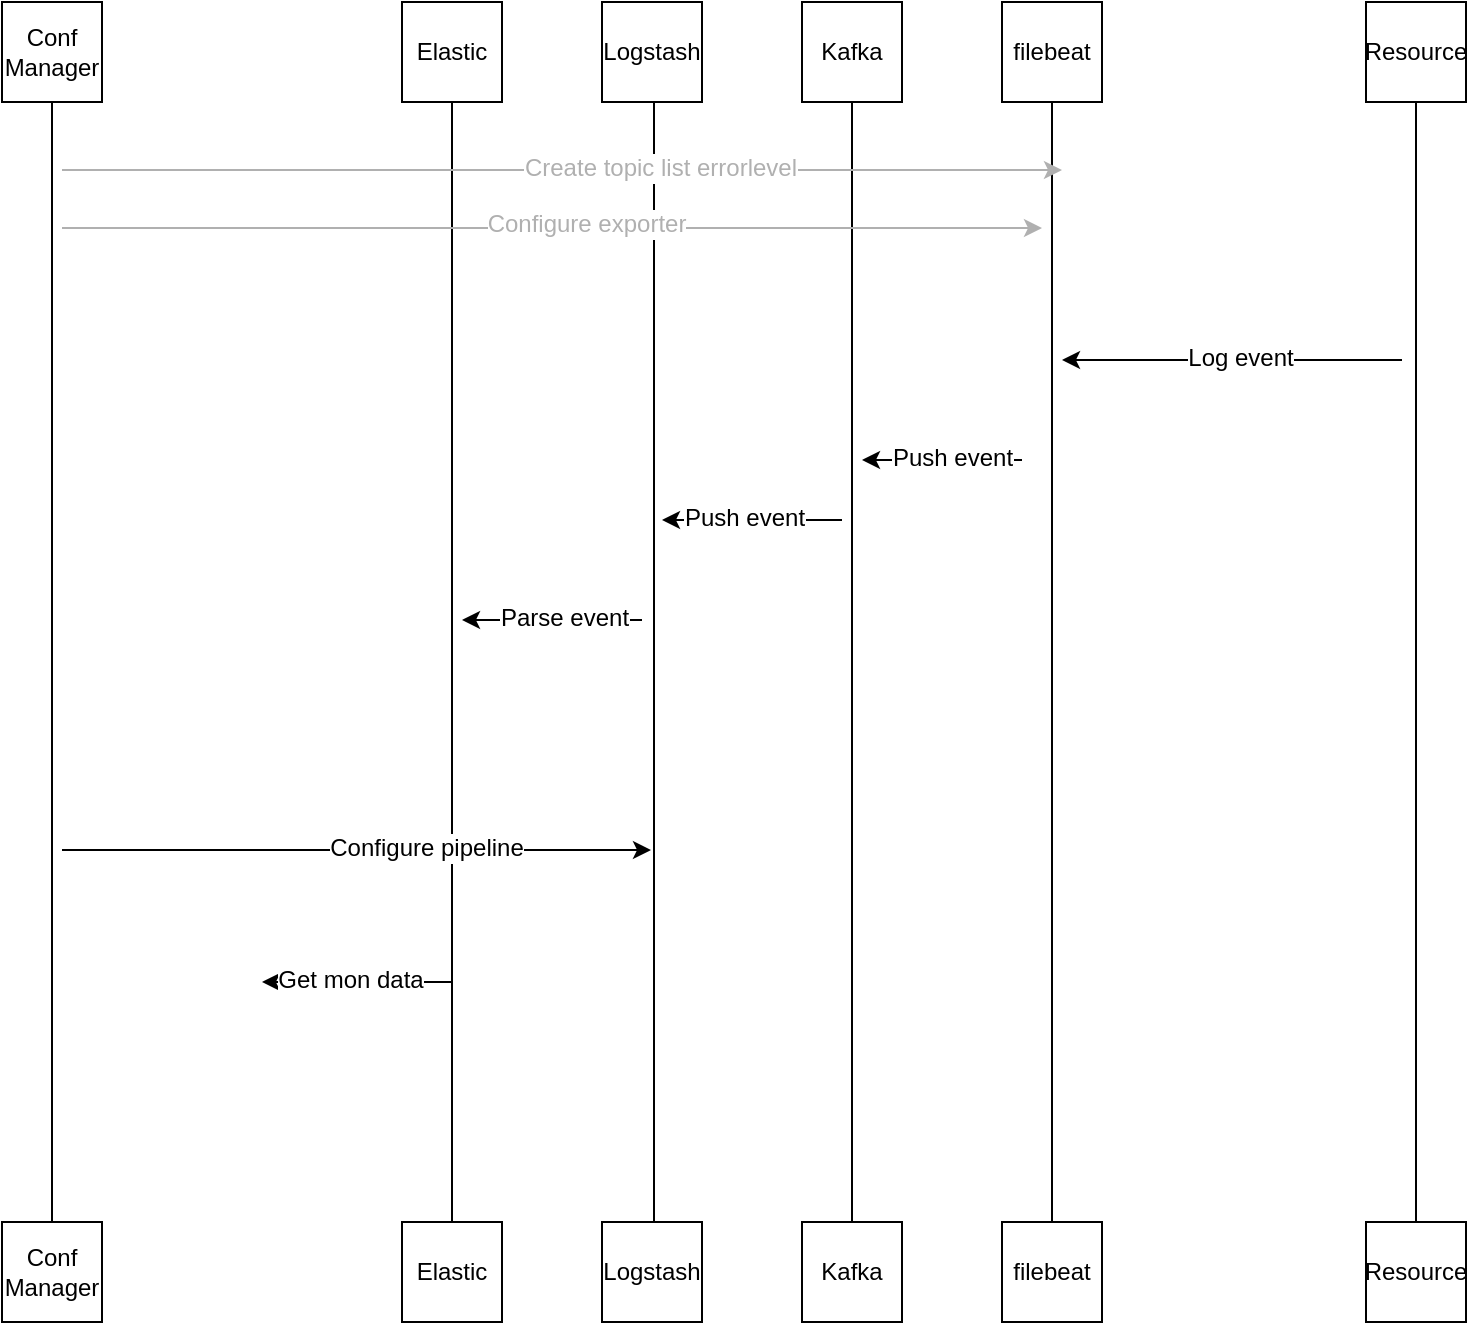 <mxfile version="14.1.8" type="github">
  <diagram id="Re2_eKQuALezutpp5Ufv" name="Page-1">
    <mxGraphModel dx="3431" dy="827" grid="1" gridSize="10" guides="1" tooltips="1" connect="1" arrows="1" fold="1" page="1" pageScale="1" pageWidth="1169" pageHeight="827" math="0" shadow="0">
      <root>
        <mxCell id="0" />
        <mxCell id="1" parent="0" />
        <mxCell id="wPXH4mjbis2pNeKBEpg1-1" value="" style="edgeStyle=orthogonalEdgeStyle;rounded=0;orthogonalLoop=1;jettySize=auto;html=1;endArrow=none;endFill=0;" edge="1" parent="1" source="wPXH4mjbis2pNeKBEpg1-2" target="wPXH4mjbis2pNeKBEpg1-3">
          <mxGeometry relative="1" as="geometry" />
        </mxCell>
        <mxCell id="wPXH4mjbis2pNeKBEpg1-2" value="Kafka" style="whiteSpace=wrap;html=1;aspect=fixed;" vertex="1" parent="1">
          <mxGeometry x="-1880" y="100" width="50" height="50" as="geometry" />
        </mxCell>
        <mxCell id="wPXH4mjbis2pNeKBEpg1-3" value="Kafka" style="whiteSpace=wrap;html=1;aspect=fixed;" vertex="1" parent="1">
          <mxGeometry x="-1880" y="710" width="50" height="50" as="geometry" />
        </mxCell>
        <mxCell id="wPXH4mjbis2pNeKBEpg1-4" value="" style="edgeStyle=orthogonalEdgeStyle;rounded=0;orthogonalLoop=1;jettySize=auto;html=1;endArrow=none;endFill=0;" edge="1" parent="1" source="wPXH4mjbis2pNeKBEpg1-5" target="wPXH4mjbis2pNeKBEpg1-6">
          <mxGeometry relative="1" as="geometry" />
        </mxCell>
        <mxCell id="wPXH4mjbis2pNeKBEpg1-5" value="filebeat" style="whiteSpace=wrap;html=1;aspect=fixed;" vertex="1" parent="1">
          <mxGeometry x="-1780" y="100" width="50" height="50" as="geometry" />
        </mxCell>
        <mxCell id="wPXH4mjbis2pNeKBEpg1-6" value="filebeat" style="whiteSpace=wrap;html=1;aspect=fixed;" vertex="1" parent="1">
          <mxGeometry x="-1780" y="710" width="50" height="50" as="geometry" />
        </mxCell>
        <mxCell id="wPXH4mjbis2pNeKBEpg1-7" value="" style="edgeStyle=orthogonalEdgeStyle;rounded=0;orthogonalLoop=1;jettySize=auto;html=1;endArrow=none;endFill=0;" edge="1" parent="1">
          <mxGeometry relative="1" as="geometry">
            <mxPoint x="-1954" y="150.0" as="sourcePoint" />
            <mxPoint x="-1954" y="710" as="targetPoint" />
          </mxGeometry>
        </mxCell>
        <mxCell id="wPXH4mjbis2pNeKBEpg1-8" value="Logstash" style="whiteSpace=wrap;html=1;aspect=fixed;" vertex="1" parent="1">
          <mxGeometry x="-1980" y="100" width="50" height="50" as="geometry" />
        </mxCell>
        <mxCell id="wPXH4mjbis2pNeKBEpg1-9" value="Logstash" style="whiteSpace=wrap;html=1;aspect=fixed;" vertex="1" parent="1">
          <mxGeometry x="-1980" y="710" width="50" height="50" as="geometry" />
        </mxCell>
        <mxCell id="wPXH4mjbis2pNeKBEpg1-10" value="" style="edgeStyle=orthogonalEdgeStyle;rounded=0;orthogonalLoop=1;jettySize=auto;html=1;endArrow=none;endFill=0;" edge="1" parent="1" source="wPXH4mjbis2pNeKBEpg1-11" target="wPXH4mjbis2pNeKBEpg1-12">
          <mxGeometry relative="1" as="geometry" />
        </mxCell>
        <mxCell id="wPXH4mjbis2pNeKBEpg1-11" value="Elastic" style="whiteSpace=wrap;html=1;aspect=fixed;" vertex="1" parent="1">
          <mxGeometry x="-2080" y="100" width="50" height="50" as="geometry" />
        </mxCell>
        <mxCell id="wPXH4mjbis2pNeKBEpg1-12" value="Elastic" style="whiteSpace=wrap;html=1;aspect=fixed;" vertex="1" parent="1">
          <mxGeometry x="-2080" y="710" width="50" height="50" as="geometry" />
        </mxCell>
        <mxCell id="wPXH4mjbis2pNeKBEpg1-13" value="" style="edgeStyle=orthogonalEdgeStyle;rounded=0;orthogonalLoop=1;jettySize=auto;html=1;endArrow=none;endFill=0;" edge="1" parent="1" target="wPXH4mjbis2pNeKBEpg1-15">
          <mxGeometry relative="1" as="geometry">
            <mxPoint x="-2155" y="150.0" as="sourcePoint" />
          </mxGeometry>
        </mxCell>
        <mxCell id="wPXH4mjbis2pNeKBEpg1-16" value="" style="edgeStyle=orthogonalEdgeStyle;rounded=0;orthogonalLoop=1;jettySize=auto;html=1;endArrow=none;endFill=0;" edge="1" parent="1" source="wPXH4mjbis2pNeKBEpg1-17" target="wPXH4mjbis2pNeKBEpg1-18">
          <mxGeometry relative="1" as="geometry" />
        </mxCell>
        <mxCell id="wPXH4mjbis2pNeKBEpg1-17" value="Conf&lt;br&gt;Manager" style="whiteSpace=wrap;html=1;aspect=fixed;" vertex="1" parent="1">
          <mxGeometry x="-2280" y="100" width="50" height="50" as="geometry" />
        </mxCell>
        <mxCell id="wPXH4mjbis2pNeKBEpg1-18" value="Conf&lt;br&gt;Manager" style="whiteSpace=wrap;html=1;aspect=fixed;" vertex="1" parent="1">
          <mxGeometry x="-2280" y="710" width="50" height="50" as="geometry" />
        </mxCell>
        <mxCell id="wPXH4mjbis2pNeKBEpg1-19" value="" style="endArrow=classic;html=1;strokeColor=#000000;" edge="1" parent="1">
          <mxGeometry width="50" height="50" relative="1" as="geometry">
            <mxPoint x="-2250" y="524" as="sourcePoint" />
            <mxPoint x="-1955.5" y="524" as="targetPoint" />
          </mxGeometry>
        </mxCell>
        <mxCell id="wPXH4mjbis2pNeKBEpg1-20" value="Configure pipeline" style="text;html=1;align=center;verticalAlign=middle;resizable=0;points=[];labelBackgroundColor=#ffffff;" vertex="1" connectable="0" parent="wPXH4mjbis2pNeKBEpg1-19">
          <mxGeometry x="0.234" y="1" relative="1" as="geometry">
            <mxPoint as="offset" />
          </mxGeometry>
        </mxCell>
        <mxCell id="wPXH4mjbis2pNeKBEpg1-21" value="" style="endArrow=classic;html=1;strokeColor=#B0B0B0;fontColor=#B0B0B0;" edge="1" parent="1">
          <mxGeometry width="50" height="50" relative="1" as="geometry">
            <mxPoint x="-2250" y="184" as="sourcePoint" />
            <mxPoint x="-1750" y="184" as="targetPoint" />
          </mxGeometry>
        </mxCell>
        <mxCell id="wPXH4mjbis2pNeKBEpg1-22" value="Create topic list errorlevel" style="text;html=1;align=center;verticalAlign=middle;resizable=0;points=[];labelBackgroundColor=#ffffff;fontColor=#B0B0B0;" vertex="1" connectable="0" parent="wPXH4mjbis2pNeKBEpg1-21">
          <mxGeometry x="0.194" y="1" relative="1" as="geometry">
            <mxPoint as="offset" />
          </mxGeometry>
        </mxCell>
        <mxCell id="wPXH4mjbis2pNeKBEpg1-23" value="" style="endArrow=classic;html=1;strokeColor=#B0B0B0;" edge="1" parent="1">
          <mxGeometry width="50" height="50" relative="1" as="geometry">
            <mxPoint x="-2250" y="213" as="sourcePoint" />
            <mxPoint x="-1760" y="213" as="targetPoint" />
          </mxGeometry>
        </mxCell>
        <mxCell id="wPXH4mjbis2pNeKBEpg1-24" value="Configure exporter" style="text;html=1;align=center;verticalAlign=middle;resizable=0;points=[];labelBackgroundColor=#ffffff;fontColor=#B0B0B0;" vertex="1" connectable="0" parent="wPXH4mjbis2pNeKBEpg1-23">
          <mxGeometry x="0.068" y="1" relative="1" as="geometry">
            <mxPoint y="-1" as="offset" />
          </mxGeometry>
        </mxCell>
        <mxCell id="wPXH4mjbis2pNeKBEpg1-25" value="" style="edgeStyle=orthogonalEdgeStyle;rounded=0;orthogonalLoop=1;jettySize=auto;html=1;endArrow=none;endFill=0;" edge="1" parent="1" source="wPXH4mjbis2pNeKBEpg1-26" target="wPXH4mjbis2pNeKBEpg1-27">
          <mxGeometry relative="1" as="geometry" />
        </mxCell>
        <mxCell id="wPXH4mjbis2pNeKBEpg1-26" value="Resource" style="whiteSpace=wrap;html=1;aspect=fixed;" vertex="1" parent="1">
          <mxGeometry x="-1598" y="100" width="50" height="50" as="geometry" />
        </mxCell>
        <mxCell id="wPXH4mjbis2pNeKBEpg1-27" value="Resource" style="whiteSpace=wrap;html=1;aspect=fixed;" vertex="1" parent="1">
          <mxGeometry x="-1598" y="710" width="50" height="50" as="geometry" />
        </mxCell>
        <mxCell id="wPXH4mjbis2pNeKBEpg1-28" value="" style="endArrow=none;html=1;strokeColor=#000000;endFill=0;startFill=1;startArrow=classic;" edge="1" parent="1">
          <mxGeometry width="50" height="50" relative="1" as="geometry">
            <mxPoint x="-1750" y="279" as="sourcePoint" />
            <mxPoint x="-1580" y="279" as="targetPoint" />
            <Array as="points">
              <mxPoint x="-1690" y="279" />
            </Array>
          </mxGeometry>
        </mxCell>
        <mxCell id="wPXH4mjbis2pNeKBEpg1-29" value="Log event" style="text;html=1;align=center;verticalAlign=middle;resizable=0;points=[];labelBackgroundColor=#ffffff;" vertex="1" connectable="0" parent="wPXH4mjbis2pNeKBEpg1-28">
          <mxGeometry x="0.194" y="1" relative="1" as="geometry">
            <mxPoint x="-12.86" as="offset" />
          </mxGeometry>
        </mxCell>
        <mxCell id="wPXH4mjbis2pNeKBEpg1-30" value="" style="endArrow=none;html=1;strokeColor=#000000;endFill=0;startArrow=classic;startFill=1;" edge="1" parent="1">
          <mxGeometry width="50" height="50" relative="1" as="geometry">
            <mxPoint x="-1850" y="329" as="sourcePoint" />
            <mxPoint x="-1770" y="329" as="targetPoint" />
          </mxGeometry>
        </mxCell>
        <mxCell id="wPXH4mjbis2pNeKBEpg1-31" value="Push event" style="text;html=1;align=center;verticalAlign=middle;resizable=0;points=[];labelBackgroundColor=#ffffff;" vertex="1" connectable="0" parent="wPXH4mjbis2pNeKBEpg1-30">
          <mxGeometry x="0.194" y="1" relative="1" as="geometry">
            <mxPoint x="-2.86" as="offset" />
          </mxGeometry>
        </mxCell>
        <mxCell id="wPXH4mjbis2pNeKBEpg1-32" value="" style="endArrow=none;html=1;strokeColor=#000000;endFill=0;startArrow=classic;startFill=1;" edge="1" parent="1">
          <mxGeometry width="50" height="50" relative="1" as="geometry">
            <mxPoint x="-1950" y="359" as="sourcePoint" />
            <mxPoint x="-1860" y="359" as="targetPoint" />
            <Array as="points">
              <mxPoint x="-1900" y="359" />
              <mxPoint x="-1880" y="359" />
            </Array>
          </mxGeometry>
        </mxCell>
        <mxCell id="wPXH4mjbis2pNeKBEpg1-33" value="Push event" style="text;html=1;align=center;verticalAlign=middle;resizable=0;points=[];labelBackgroundColor=#ffffff;" vertex="1" connectable="0" parent="wPXH4mjbis2pNeKBEpg1-32">
          <mxGeometry x="0.194" y="1" relative="1" as="geometry">
            <mxPoint x="-12.86" as="offset" />
          </mxGeometry>
        </mxCell>
        <mxCell id="wPXH4mjbis2pNeKBEpg1-34" value="" style="endArrow=none;html=1;strokeColor=#000000;endFill=0;startArrow=classic;startFill=1;" edge="1" parent="1">
          <mxGeometry width="50" height="50" relative="1" as="geometry">
            <mxPoint x="-2050" y="409" as="sourcePoint" />
            <mxPoint x="-1960" y="409" as="targetPoint" />
          </mxGeometry>
        </mxCell>
        <mxCell id="wPXH4mjbis2pNeKBEpg1-35" value="Parse event" style="text;html=1;align=center;verticalAlign=middle;resizable=0;points=[];labelBackgroundColor=#ffffff;" vertex="1" connectable="0" parent="wPXH4mjbis2pNeKBEpg1-34">
          <mxGeometry x="0.194" y="1" relative="1" as="geometry">
            <mxPoint x="-2.86" as="offset" />
          </mxGeometry>
        </mxCell>
        <mxCell id="wPXH4mjbis2pNeKBEpg1-36" value="" style="endArrow=none;html=1;strokeColor=#000000;endFill=0;startFill=1;startArrow=classic;" edge="1" parent="1">
          <mxGeometry width="50" height="50" relative="1" as="geometry">
            <mxPoint x="-2150" y="590" as="sourcePoint" />
            <mxPoint x="-2055" y="590" as="targetPoint" />
          </mxGeometry>
        </mxCell>
        <mxCell id="wPXH4mjbis2pNeKBEpg1-37" value="Get mon data" style="text;html=1;align=center;verticalAlign=middle;resizable=0;points=[];labelBackgroundColor=#ffffff;" vertex="1" connectable="0" parent="wPXH4mjbis2pNeKBEpg1-36">
          <mxGeometry x="0.194" y="1" relative="1" as="geometry">
            <mxPoint x="-12.86" as="offset" />
          </mxGeometry>
        </mxCell>
      </root>
    </mxGraphModel>
  </diagram>
</mxfile>

